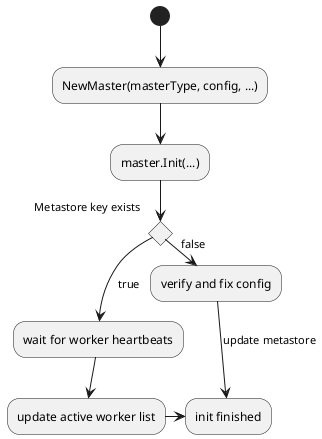 @startuml
(*) --> "NewMaster(masterType, config, ...)"
    --> "master.Init(...)"

if "Metastore key exists" then
  -->[true] "wait for worker heartbeats"
  --> "update active worker list"
  -right-> "init finished"
else
  ->[false] "verify and fix config"
  -->[update metastore] "init finished"
endif
@enduml

